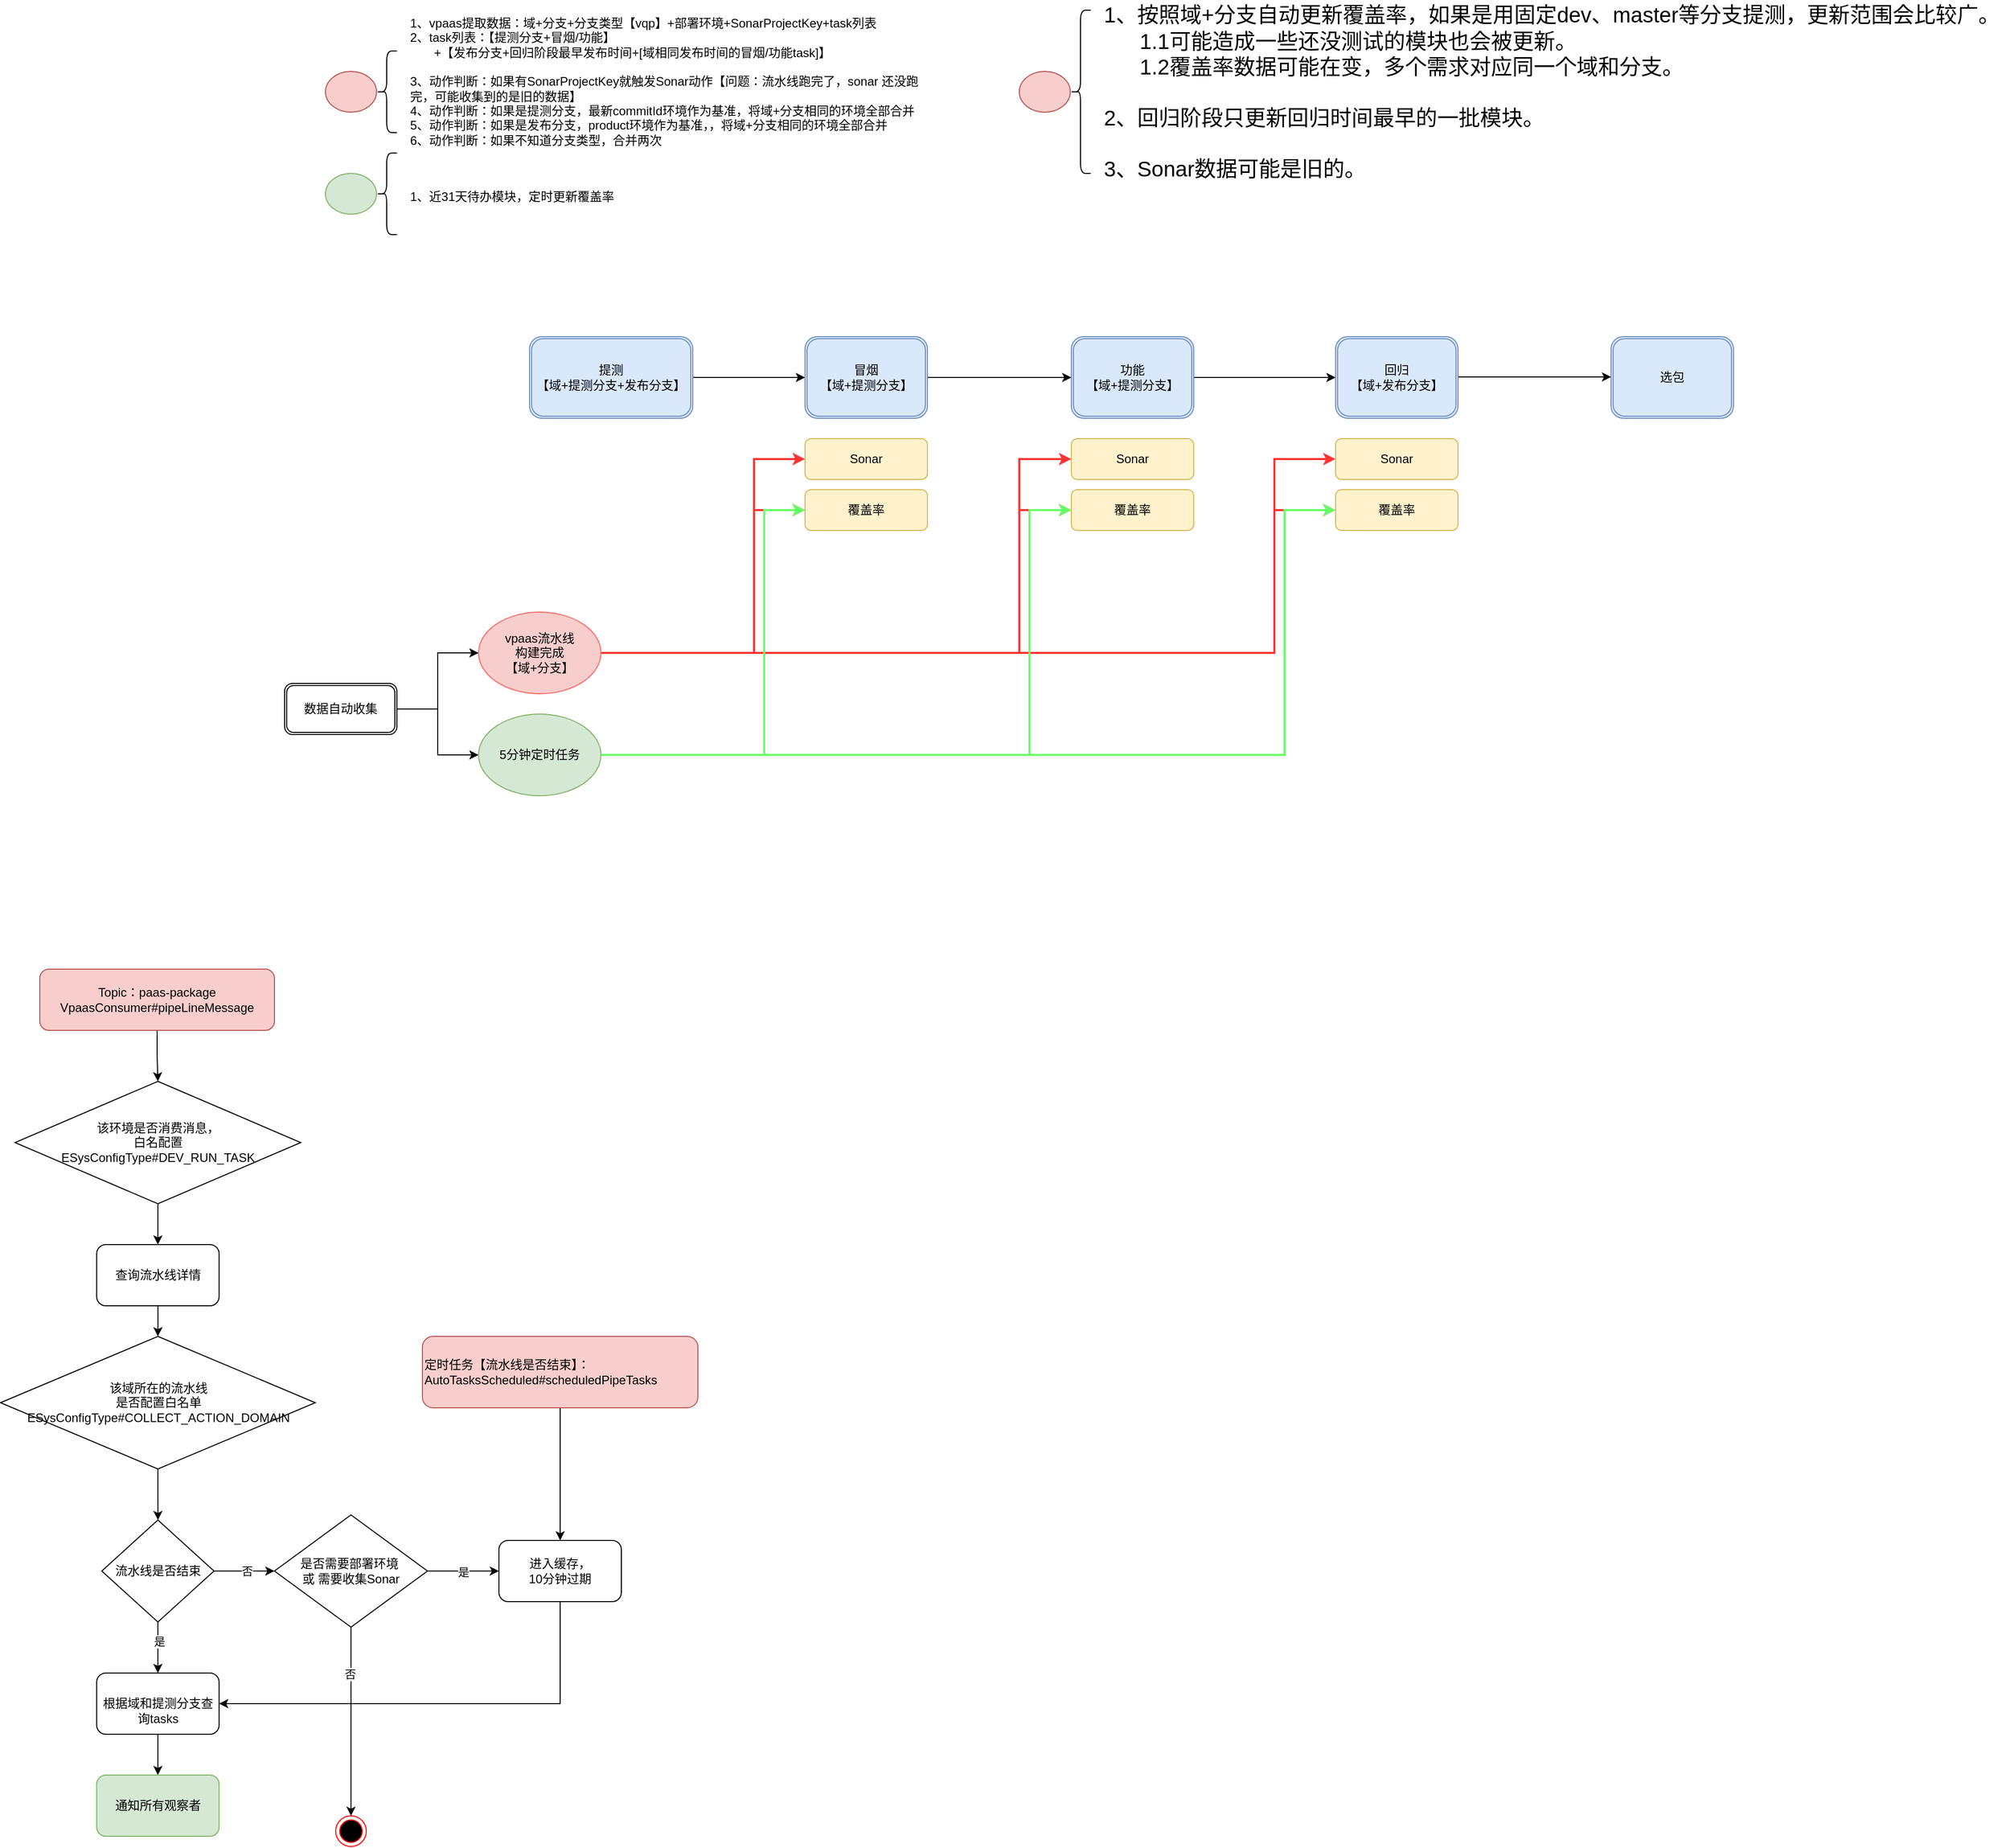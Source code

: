 <mxfile version="24.7.12">
  <diagram name="第 1 页" id="VxHALeBs2BCOJVHT1nt_">
    <mxGraphModel dx="3088" dy="746" grid="1" gridSize="10" guides="1" tooltips="1" connect="1" arrows="1" fold="1" page="1" pageScale="1" pageWidth="1654" pageHeight="1169" math="0" shadow="0">
      <root>
        <mxCell id="0" />
        <mxCell id="1" parent="0" />
        <mxCell id="tMMxIuNE6PGJ_qNbsWa4-6" style="edgeStyle=orthogonalEdgeStyle;rounded=0;orthogonalLoop=1;jettySize=auto;html=1;exitX=1;exitY=0.5;exitDx=0;exitDy=0;entryX=0;entryY=0.5;entryDx=0;entryDy=0;" parent="1" source="tMMxIuNE6PGJ_qNbsWa4-1" target="tMMxIuNE6PGJ_qNbsWa4-2" edge="1">
          <mxGeometry relative="1" as="geometry" />
        </mxCell>
        <mxCell id="tMMxIuNE6PGJ_qNbsWa4-1" value="提测&lt;div&gt;【域+提测分支+发布分支】&lt;/div&gt;" style="shape=ext;double=1;rounded=1;whiteSpace=wrap;html=1;fillColor=#dae8fc;strokeColor=#6c8ebf;" parent="1" vertex="1">
          <mxGeometry x="-440" y="420" width="160" height="80" as="geometry" />
        </mxCell>
        <mxCell id="tMMxIuNE6PGJ_qNbsWa4-7" style="edgeStyle=orthogonalEdgeStyle;rounded=0;orthogonalLoop=1;jettySize=auto;html=1;exitX=1;exitY=0.5;exitDx=0;exitDy=0;entryX=0;entryY=0.5;entryDx=0;entryDy=0;" parent="1" source="tMMxIuNE6PGJ_qNbsWa4-2" target="tMMxIuNE6PGJ_qNbsWa4-3" edge="1">
          <mxGeometry relative="1" as="geometry" />
        </mxCell>
        <mxCell id="tMMxIuNE6PGJ_qNbsWa4-2" value="冒烟&lt;div&gt;【域+提测分支】&lt;/div&gt;" style="shape=ext;double=1;rounded=1;whiteSpace=wrap;html=1;fillColor=#dae8fc;strokeColor=#6c8ebf;" parent="1" vertex="1">
          <mxGeometry x="-170" y="420" width="120" height="80" as="geometry" />
        </mxCell>
        <mxCell id="tMMxIuNE6PGJ_qNbsWa4-8" style="edgeStyle=orthogonalEdgeStyle;rounded=0;orthogonalLoop=1;jettySize=auto;html=1;exitX=1;exitY=0.5;exitDx=0;exitDy=0;entryX=0;entryY=0.5;entryDx=0;entryDy=0;" parent="1" source="tMMxIuNE6PGJ_qNbsWa4-3" target="tMMxIuNE6PGJ_qNbsWa4-4" edge="1">
          <mxGeometry relative="1" as="geometry" />
        </mxCell>
        <mxCell id="tMMxIuNE6PGJ_qNbsWa4-3" value="功能&lt;div&gt;【域+提测分支】&lt;/div&gt;" style="shape=ext;double=1;rounded=1;whiteSpace=wrap;html=1;fillColor=#dae8fc;strokeColor=#6c8ebf;" parent="1" vertex="1">
          <mxGeometry x="91" y="420" width="120" height="80" as="geometry" />
        </mxCell>
        <mxCell id="tMMxIuNE6PGJ_qNbsWa4-9" style="edgeStyle=orthogonalEdgeStyle;rounded=0;orthogonalLoop=1;jettySize=auto;html=1;exitX=1;exitY=0.5;exitDx=0;exitDy=0;entryX=0;entryY=0.5;entryDx=0;entryDy=0;" parent="1" edge="1">
          <mxGeometry relative="1" as="geometry">
            <mxPoint x="470" y="459.5" as="sourcePoint" />
            <mxPoint x="620" y="459.5" as="targetPoint" />
          </mxGeometry>
        </mxCell>
        <mxCell id="tMMxIuNE6PGJ_qNbsWa4-4" value="回归&lt;div&gt;【域+发布分支】&lt;/div&gt;" style="shape=ext;double=1;rounded=1;whiteSpace=wrap;html=1;fillColor=#dae8fc;strokeColor=#6c8ebf;" parent="1" vertex="1">
          <mxGeometry x="350" y="420" width="120" height="80" as="geometry" />
        </mxCell>
        <mxCell id="tMMxIuNE6PGJ_qNbsWa4-5" value="选包" style="shape=ext;double=1;rounded=1;whiteSpace=wrap;html=1;fillColor=#dae8fc;strokeColor=#6c8ebf;" parent="1" vertex="1">
          <mxGeometry x="620" y="420" width="120" height="80" as="geometry" />
        </mxCell>
        <mxCell id="cPDUq427SXMiCiDInlh4-6" style="edgeStyle=orthogonalEdgeStyle;rounded=0;orthogonalLoop=1;jettySize=auto;html=1;entryX=0;entryY=0.5;entryDx=0;entryDy=0;strokeColor=#FF3333;strokeWidth=2;" parent="1" source="tMMxIuNE6PGJ_qNbsWa4-11" target="tMMxIuNE6PGJ_qNbsWa4-25" edge="1">
          <mxGeometry relative="1" as="geometry">
            <Array as="points">
              <mxPoint x="-220" y="730" />
              <mxPoint x="-220" y="540" />
            </Array>
          </mxGeometry>
        </mxCell>
        <mxCell id="cPDUq427SXMiCiDInlh4-8" style="edgeStyle=orthogonalEdgeStyle;rounded=0;orthogonalLoop=1;jettySize=auto;html=1;entryX=0;entryY=0.5;entryDx=0;entryDy=0;strokeColor=#FF3333;strokeWidth=2;" parent="1" source="tMMxIuNE6PGJ_qNbsWa4-11" target="tMMxIuNE6PGJ_qNbsWa4-24" edge="1">
          <mxGeometry relative="1" as="geometry">
            <Array as="points">
              <mxPoint x="-220" y="730" />
              <mxPoint x="-220" y="590" />
            </Array>
          </mxGeometry>
        </mxCell>
        <mxCell id="cPDUq427SXMiCiDInlh4-9" style="edgeStyle=orthogonalEdgeStyle;rounded=0;orthogonalLoop=1;jettySize=auto;html=1;entryX=0;entryY=0.5;entryDx=0;entryDy=0;strokeWidth=2;strokeColor=#FF3333;" parent="1" source="tMMxIuNE6PGJ_qNbsWa4-11" target="cPDUq427SXMiCiDInlh4-2" edge="1">
          <mxGeometry relative="1" as="geometry">
            <mxPoint x="10" y="700" as="targetPoint" />
            <Array as="points">
              <mxPoint x="40" y="730" />
              <mxPoint x="40" y="540" />
            </Array>
          </mxGeometry>
        </mxCell>
        <mxCell id="cPDUq427SXMiCiDInlh4-10" style="edgeStyle=orthogonalEdgeStyle;rounded=0;orthogonalLoop=1;jettySize=auto;html=1;entryX=0;entryY=0.5;entryDx=0;entryDy=0;strokeWidth=2;strokeColor=#FF3333;" parent="1" source="tMMxIuNE6PGJ_qNbsWa4-11" target="cPDUq427SXMiCiDInlh4-1" edge="1">
          <mxGeometry relative="1" as="geometry">
            <Array as="points">
              <mxPoint x="40" y="730" />
              <mxPoint x="40" y="590" />
            </Array>
          </mxGeometry>
        </mxCell>
        <mxCell id="cPDUq427SXMiCiDInlh4-11" style="edgeStyle=orthogonalEdgeStyle;rounded=0;orthogonalLoop=1;jettySize=auto;html=1;entryX=0;entryY=0.5;entryDx=0;entryDy=0;strokeColor=#FF3333;strokeWidth=2;" parent="1" source="tMMxIuNE6PGJ_qNbsWa4-11" target="cPDUq427SXMiCiDInlh4-4" edge="1">
          <mxGeometry relative="1" as="geometry">
            <Array as="points">
              <mxPoint x="290" y="730" />
              <mxPoint x="290" y="540" />
            </Array>
          </mxGeometry>
        </mxCell>
        <mxCell id="cPDUq427SXMiCiDInlh4-12" style="edgeStyle=orthogonalEdgeStyle;rounded=0;orthogonalLoop=1;jettySize=auto;html=1;entryX=0;entryY=0.5;entryDx=0;entryDy=0;strokeColor=#FF3333;strokeWidth=2;" parent="1" source="tMMxIuNE6PGJ_qNbsWa4-11" target="cPDUq427SXMiCiDInlh4-3" edge="1">
          <mxGeometry relative="1" as="geometry">
            <Array as="points">
              <mxPoint x="290" y="730" />
              <mxPoint x="290" y="590" />
            </Array>
          </mxGeometry>
        </mxCell>
        <mxCell id="tMMxIuNE6PGJ_qNbsWa4-11" value="vpaas流水线&lt;div&gt;构建完成&lt;/div&gt;&lt;div&gt;【域+分支】&lt;/div&gt;" style="ellipse;whiteSpace=wrap;html=1;fillColor=#f8cecc;strokeColor=#FF6666;" parent="1" vertex="1">
          <mxGeometry x="-490" y="690" width="120" height="80" as="geometry" />
        </mxCell>
        <mxCell id="tMMxIuNE6PGJ_qNbsWa4-24" value="覆盖率" style="rounded=1;whiteSpace=wrap;html=1;fillColor=#fff2cc;strokeColor=#d6b656;" parent="1" vertex="1">
          <mxGeometry x="-170" y="570" width="120" height="40" as="geometry" />
        </mxCell>
        <mxCell id="tMMxIuNE6PGJ_qNbsWa4-25" value="Sonar" style="rounded=1;whiteSpace=wrap;html=1;fillColor=#fff2cc;strokeColor=#d6b656;" parent="1" vertex="1">
          <mxGeometry x="-170" y="520" width="120" height="40" as="geometry" />
        </mxCell>
        <mxCell id="cPDUq427SXMiCiDInlh4-1" value="覆盖率" style="rounded=1;whiteSpace=wrap;html=1;fillColor=#fff2cc;strokeColor=#d6b656;" parent="1" vertex="1">
          <mxGeometry x="91" y="570" width="120" height="40" as="geometry" />
        </mxCell>
        <mxCell id="cPDUq427SXMiCiDInlh4-2" value="Sonar" style="rounded=1;whiteSpace=wrap;html=1;fillColor=#fff2cc;strokeColor=#d6b656;" parent="1" vertex="1">
          <mxGeometry x="91" y="520" width="120" height="40" as="geometry" />
        </mxCell>
        <mxCell id="cPDUq427SXMiCiDInlh4-3" value="覆盖率" style="rounded=1;whiteSpace=wrap;html=1;fillColor=#fff2cc;strokeColor=#d6b656;" parent="1" vertex="1">
          <mxGeometry x="350" y="570" width="120" height="40" as="geometry" />
        </mxCell>
        <mxCell id="cPDUq427SXMiCiDInlh4-4" value="Sonar" style="rounded=1;whiteSpace=wrap;html=1;fillColor=#fff2cc;strokeColor=#d6b656;" parent="1" vertex="1">
          <mxGeometry x="350" y="520" width="120" height="40" as="geometry" />
        </mxCell>
        <mxCell id="cPDUq427SXMiCiDInlh4-14" style="edgeStyle=orthogonalEdgeStyle;rounded=0;orthogonalLoop=1;jettySize=auto;html=1;entryX=0;entryY=0.5;entryDx=0;entryDy=0;strokeWidth=2;strokeColor=#66FF66;" parent="1" source="cPDUq427SXMiCiDInlh4-13" target="tMMxIuNE6PGJ_qNbsWa4-24" edge="1">
          <mxGeometry relative="1" as="geometry">
            <Array as="points">
              <mxPoint x="-210" y="830" />
              <mxPoint x="-210" y="590" />
            </Array>
          </mxGeometry>
        </mxCell>
        <mxCell id="cPDUq427SXMiCiDInlh4-15" style="edgeStyle=orthogonalEdgeStyle;rounded=0;orthogonalLoop=1;jettySize=auto;html=1;entryX=0;entryY=0.5;entryDx=0;entryDy=0;strokeWidth=2;strokeColor=#66FF66;" parent="1" source="cPDUq427SXMiCiDInlh4-13" target="cPDUq427SXMiCiDInlh4-1" edge="1">
          <mxGeometry relative="1" as="geometry">
            <Array as="points">
              <mxPoint x="50" y="830" />
              <mxPoint x="50" y="590" />
            </Array>
          </mxGeometry>
        </mxCell>
        <mxCell id="cPDUq427SXMiCiDInlh4-16" style="edgeStyle=orthogonalEdgeStyle;rounded=0;orthogonalLoop=1;jettySize=auto;html=1;entryX=0;entryY=0.5;entryDx=0;entryDy=0;strokeColor=#66FF66;strokeWidth=2;" parent="1" source="cPDUq427SXMiCiDInlh4-13" target="cPDUq427SXMiCiDInlh4-3" edge="1">
          <mxGeometry relative="1" as="geometry">
            <Array as="points">
              <mxPoint x="300" y="830" />
              <mxPoint x="300" y="590" />
            </Array>
          </mxGeometry>
        </mxCell>
        <mxCell id="cPDUq427SXMiCiDInlh4-13" value="5分钟定时任务" style="ellipse;whiteSpace=wrap;html=1;fillColor=#d5e8d4;strokeColor=#82b366;" parent="1" vertex="1">
          <mxGeometry x="-490" y="790" width="120" height="80" as="geometry" />
        </mxCell>
        <mxCell id="cPDUq427SXMiCiDInlh4-18" style="edgeStyle=orthogonalEdgeStyle;rounded=0;orthogonalLoop=1;jettySize=auto;html=1;entryX=0;entryY=0.5;entryDx=0;entryDy=0;" parent="1" source="cPDUq427SXMiCiDInlh4-17" target="tMMxIuNE6PGJ_qNbsWa4-11" edge="1">
          <mxGeometry relative="1" as="geometry" />
        </mxCell>
        <mxCell id="cPDUq427SXMiCiDInlh4-19" style="edgeStyle=orthogonalEdgeStyle;rounded=0;orthogonalLoop=1;jettySize=auto;html=1;entryX=0;entryY=0.5;entryDx=0;entryDy=0;" parent="1" source="cPDUq427SXMiCiDInlh4-17" target="cPDUq427SXMiCiDInlh4-13" edge="1">
          <mxGeometry relative="1" as="geometry" />
        </mxCell>
        <mxCell id="cPDUq427SXMiCiDInlh4-17" value="数据自动收集" style="shape=ext;double=1;rounded=1;whiteSpace=wrap;html=1;" parent="1" vertex="1">
          <mxGeometry x="-680" y="760" width="110" height="50" as="geometry" />
        </mxCell>
        <mxCell id="cPDUq427SXMiCiDInlh4-20" value="" style="ellipse;whiteSpace=wrap;html=1;fillColor=#f8cecc;strokeColor=#b85450;" parent="1" vertex="1">
          <mxGeometry x="-640" y="160" width="50" height="40" as="geometry" />
        </mxCell>
        <mxCell id="cPDUq427SXMiCiDInlh4-21" value="" style="shape=curlyBracket;whiteSpace=wrap;html=1;rounded=1;labelPosition=left;verticalLabelPosition=middle;align=right;verticalAlign=middle;" parent="1" vertex="1">
          <mxGeometry x="-590" y="140" width="20" height="80" as="geometry" />
        </mxCell>
        <mxCell id="cPDUq427SXMiCiDInlh4-22" value="1、vpaas提取数据：域+分支+分支类型【vqp】+部署环境+SonarProjectKey+task列表&lt;div&gt;2、task列表：【提测分支+冒烟/功能】&lt;/div&gt;&lt;div&gt;&amp;nbsp; &amp;nbsp; &amp;nbsp; &amp;nbsp;+【发布分支+回归阶段最早发布时间+[域相同发布时间的冒烟/功能task]】&lt;/div&gt;&lt;div&gt;&lt;br&gt;&lt;/div&gt;&lt;div&gt;3、动作判断：如果有SonarProjectKey就触发Sonar动作【问题：流水线跑完了，sonar 还没跑完，可能收集到的是旧的数据】&lt;/div&gt;&lt;div&gt;4、动作判断：如果是提测分支，最新commitId环境作为基准，将域+分支相同的环境全部合并&lt;/div&gt;&lt;div&gt;5、动作判断：如果是发布分支，product环境作为基准，&lt;span style=&quot;background-color: initial;&quot;&gt;，将域+分支相同的环境全部合并&lt;/span&gt;&lt;/div&gt;&lt;div&gt;&lt;span style=&quot;background-color: initial;&quot;&gt;6、动作判断：如果不知道分支类型，合并两次&lt;/span&gt;&lt;/div&gt;" style="text;html=1;align=left;verticalAlign=middle;whiteSpace=wrap;rounded=0;" parent="1" vertex="1">
          <mxGeometry x="-559" y="110" width="519" height="120" as="geometry" />
        </mxCell>
        <mxCell id="cPDUq427SXMiCiDInlh4-23" value="" style="ellipse;whiteSpace=wrap;html=1;fillColor=#d5e8d4;strokeColor=#82b366;" parent="1" vertex="1">
          <mxGeometry x="-640" y="260" width="50" height="40" as="geometry" />
        </mxCell>
        <mxCell id="cPDUq427SXMiCiDInlh4-24" value="" style="shape=curlyBracket;whiteSpace=wrap;html=1;rounded=1;labelPosition=left;verticalLabelPosition=middle;align=right;verticalAlign=middle;" parent="1" vertex="1">
          <mxGeometry x="-590" y="240" width="20" height="80" as="geometry" />
        </mxCell>
        <mxCell id="cPDUq427SXMiCiDInlh4-25" value="&lt;br&gt;&lt;div&gt;1、近31天待办模块，定时更新覆盖率&lt;/div&gt;" style="text;html=1;align=left;verticalAlign=middle;whiteSpace=wrap;rounded=0;" parent="1" vertex="1">
          <mxGeometry x="-559" y="240" width="479" height="70" as="geometry" />
        </mxCell>
        <mxCell id="cPDUq427SXMiCiDInlh4-26" value="" style="ellipse;whiteSpace=wrap;html=1;fillColor=#f8cecc;strokeColor=#b85450;" parent="1" vertex="1">
          <mxGeometry x="40" y="160" width="50" height="40" as="geometry" />
        </mxCell>
        <mxCell id="cPDUq427SXMiCiDInlh4-27" value="" style="shape=curlyBracket;whiteSpace=wrap;html=1;rounded=1;labelPosition=left;verticalLabelPosition=middle;align=right;verticalAlign=middle;" parent="1" vertex="1">
          <mxGeometry x="90" y="100" width="20" height="160" as="geometry" />
        </mxCell>
        <mxCell id="cPDUq427SXMiCiDInlh4-28" value="&lt;font style=&quot;font-size: 21px;&quot;&gt;1、按照域+分支自动更新覆盖率，如果是用固定dev、master等分支提测，更新范围会比较广。&lt;/font&gt;&lt;div style=&quot;font-size: 21px;&quot;&gt;&lt;font style=&quot;font-size: 21px;&quot;&gt;&amp;nbsp; &amp;nbsp; &amp;nbsp; 1.1可能造成一些还没测试的模块也会被更新。&lt;/font&gt;&lt;/div&gt;&lt;div style=&quot;font-size: 21px;&quot;&gt;&lt;font style=&quot;font-size: 21px;&quot;&gt;&amp;nbsp; &amp;nbsp; &amp;nbsp; 1.2覆盖率数据可能在变，多个需求对应同一个域和分支。&lt;br&gt;&lt;/font&gt;&lt;div&gt;&lt;font style=&quot;font-size: 21px;&quot;&gt;&lt;br&gt;&lt;/font&gt;&lt;/div&gt;&lt;div&gt;&lt;font style=&quot;font-size: 21px;&quot;&gt;2、回归阶段只更新回归时间最早的一批模块。&lt;/font&gt;&lt;/div&gt;&lt;div&gt;&lt;font style=&quot;font-size: 21px;&quot;&gt;&lt;br&gt;&lt;/font&gt;&lt;/div&gt;&lt;/div&gt;&lt;div style=&quot;font-size: 21px;&quot;&gt;&lt;font style=&quot;font-size: 21px;&quot;&gt;3、Sonar数据可能是旧的。&lt;/font&gt;&lt;/div&gt;" style="text;html=1;align=left;verticalAlign=middle;whiteSpace=wrap;rounded=0;" parent="1" vertex="1">
          <mxGeometry x="121" y="90" width="889" height="180" as="geometry" />
        </mxCell>
        <mxCell id="-n-mYaJxRUFdaAe6cYOS-5" style="edgeStyle=orthogonalEdgeStyle;rounded=0;orthogonalLoop=1;jettySize=auto;html=1;entryX=0.5;entryY=0;entryDx=0;entryDy=0;" edge="1" parent="1" source="-n-mYaJxRUFdaAe6cYOS-1" target="-n-mYaJxRUFdaAe6cYOS-2">
          <mxGeometry relative="1" as="geometry" />
        </mxCell>
        <mxCell id="-n-mYaJxRUFdaAe6cYOS-1" value="&lt;div&gt;Topic：paas-package&lt;/div&gt;VpaasConsumer#pipeLineMessage" style="rounded=1;whiteSpace=wrap;html=1;fillColor=#f8cecc;strokeColor=#b85450;" vertex="1" parent="1">
          <mxGeometry x="-920" y="1040" width="230" height="60" as="geometry" />
        </mxCell>
        <mxCell id="-n-mYaJxRUFdaAe6cYOS-6" style="edgeStyle=orthogonalEdgeStyle;rounded=0;orthogonalLoop=1;jettySize=auto;html=1;" edge="1" parent="1" source="-n-mYaJxRUFdaAe6cYOS-2" target="-n-mYaJxRUFdaAe6cYOS-4">
          <mxGeometry relative="1" as="geometry" />
        </mxCell>
        <mxCell id="-n-mYaJxRUFdaAe6cYOS-2" value="该环境是否消费消息，&lt;div&gt;白名配置&lt;/div&gt;&lt;div&gt;&lt;span style=&quot;background-color: initial;&quot;&gt;ESysConfigType#DEV_RUN_TASK&lt;/span&gt;&lt;/div&gt;" style="rhombus;whiteSpace=wrap;html=1;" vertex="1" parent="1">
          <mxGeometry x="-944.25" y="1150" width="280" height="120" as="geometry" />
        </mxCell>
        <mxCell id="-n-mYaJxRUFdaAe6cYOS-12" style="edgeStyle=orthogonalEdgeStyle;rounded=0;orthogonalLoop=1;jettySize=auto;html=1;" edge="1" parent="1" source="-n-mYaJxRUFdaAe6cYOS-3" target="-n-mYaJxRUFdaAe6cYOS-8">
          <mxGeometry relative="1" as="geometry" />
        </mxCell>
        <mxCell id="-n-mYaJxRUFdaAe6cYOS-3" value="该域所在的流水线&lt;div&gt;是否配置白名单&lt;/div&gt;&lt;div&gt;&lt;span style=&quot;background-color: initial;&quot;&gt;ESysConfigType#COLLECT_ACTION_DOMAIN&lt;/span&gt;&lt;br&gt;&lt;/div&gt;" style="rhombus;whiteSpace=wrap;html=1;" vertex="1" parent="1">
          <mxGeometry x="-958.5" y="1400" width="308.5" height="130" as="geometry" />
        </mxCell>
        <mxCell id="-n-mYaJxRUFdaAe6cYOS-7" style="edgeStyle=orthogonalEdgeStyle;rounded=0;orthogonalLoop=1;jettySize=auto;html=1;entryX=0.5;entryY=0;entryDx=0;entryDy=0;" edge="1" parent="1" source="-n-mYaJxRUFdaAe6cYOS-4" target="-n-mYaJxRUFdaAe6cYOS-3">
          <mxGeometry relative="1" as="geometry" />
        </mxCell>
        <mxCell id="-n-mYaJxRUFdaAe6cYOS-4" value="&lt;div&gt;查询流水线详情&lt;/div&gt;" style="rounded=1;whiteSpace=wrap;html=1;" vertex="1" parent="1">
          <mxGeometry x="-864.25" y="1310" width="120" height="60" as="geometry" />
        </mxCell>
        <mxCell id="-n-mYaJxRUFdaAe6cYOS-21" style="edgeStyle=orthogonalEdgeStyle;rounded=0;orthogonalLoop=1;jettySize=auto;html=1;entryX=0;entryY=0.5;entryDx=0;entryDy=0;" edge="1" parent="1" source="-n-mYaJxRUFdaAe6cYOS-8" target="-n-mYaJxRUFdaAe6cYOS-9">
          <mxGeometry relative="1" as="geometry" />
        </mxCell>
        <mxCell id="-n-mYaJxRUFdaAe6cYOS-22" value="否" style="edgeLabel;html=1;align=center;verticalAlign=middle;resizable=0;points=[];" vertex="1" connectable="0" parent="-n-mYaJxRUFdaAe6cYOS-21">
          <mxGeometry x="0.055" relative="1" as="geometry">
            <mxPoint as="offset" />
          </mxGeometry>
        </mxCell>
        <mxCell id="-n-mYaJxRUFdaAe6cYOS-23" style="edgeStyle=orthogonalEdgeStyle;rounded=0;orthogonalLoop=1;jettySize=auto;html=1;entryX=0.5;entryY=0;entryDx=0;entryDy=0;" edge="1" parent="1" source="-n-mYaJxRUFdaAe6cYOS-8" target="-n-mYaJxRUFdaAe6cYOS-10">
          <mxGeometry relative="1" as="geometry" />
        </mxCell>
        <mxCell id="-n-mYaJxRUFdaAe6cYOS-24" value="是" style="edgeLabel;html=1;align=center;verticalAlign=middle;resizable=0;points=[];" vertex="1" connectable="0" parent="-n-mYaJxRUFdaAe6cYOS-23">
          <mxGeometry x="-0.261" y="1" relative="1" as="geometry">
            <mxPoint as="offset" />
          </mxGeometry>
        </mxCell>
        <mxCell id="-n-mYaJxRUFdaAe6cYOS-8" value="流水线是否结束" style="rhombus;whiteSpace=wrap;html=1;" vertex="1" parent="1">
          <mxGeometry x="-859.25" y="1580" width="110" height="100" as="geometry" />
        </mxCell>
        <mxCell id="-n-mYaJxRUFdaAe6cYOS-25" style="edgeStyle=orthogonalEdgeStyle;rounded=0;orthogonalLoop=1;jettySize=auto;html=1;" edge="1" parent="1" source="-n-mYaJxRUFdaAe6cYOS-9" target="-n-mYaJxRUFdaAe6cYOS-17">
          <mxGeometry relative="1" as="geometry" />
        </mxCell>
        <mxCell id="-n-mYaJxRUFdaAe6cYOS-26" value="否" style="edgeLabel;html=1;align=center;verticalAlign=middle;resizable=0;points=[];" vertex="1" connectable="0" parent="-n-mYaJxRUFdaAe6cYOS-25">
          <mxGeometry x="-0.507" y="-1" relative="1" as="geometry">
            <mxPoint as="offset" />
          </mxGeometry>
        </mxCell>
        <mxCell id="-n-mYaJxRUFdaAe6cYOS-28" style="edgeStyle=orthogonalEdgeStyle;rounded=0;orthogonalLoop=1;jettySize=auto;html=1;entryX=0;entryY=0.5;entryDx=0;entryDy=0;" edge="1" parent="1" source="-n-mYaJxRUFdaAe6cYOS-9" target="-n-mYaJxRUFdaAe6cYOS-27">
          <mxGeometry relative="1" as="geometry" />
        </mxCell>
        <mxCell id="-n-mYaJxRUFdaAe6cYOS-29" value="是" style="edgeLabel;html=1;align=center;verticalAlign=middle;resizable=0;points=[];" vertex="1" connectable="0" parent="-n-mYaJxRUFdaAe6cYOS-28">
          <mxGeometry y="-1" relative="1" as="geometry">
            <mxPoint as="offset" />
          </mxGeometry>
        </mxCell>
        <mxCell id="-n-mYaJxRUFdaAe6cYOS-9" value="是否需要部署环境&amp;nbsp;&lt;div&gt;或 需要收集Sonar&lt;/div&gt;" style="rhombus;whiteSpace=wrap;html=1;" vertex="1" parent="1">
          <mxGeometry x="-690" y="1575" width="150" height="110" as="geometry" />
        </mxCell>
        <mxCell id="-n-mYaJxRUFdaAe6cYOS-15" style="edgeStyle=orthogonalEdgeStyle;rounded=0;orthogonalLoop=1;jettySize=auto;html=1;entryX=0.5;entryY=0;entryDx=0;entryDy=0;" edge="1" parent="1" source="-n-mYaJxRUFdaAe6cYOS-10" target="-n-mYaJxRUFdaAe6cYOS-11">
          <mxGeometry relative="1" as="geometry" />
        </mxCell>
        <mxCell id="-n-mYaJxRUFdaAe6cYOS-10" value="&lt;br&gt;&lt;div&gt;根据域和提测分支查询tasks&lt;/div&gt;" style="rounded=1;whiteSpace=wrap;html=1;" vertex="1" parent="1">
          <mxGeometry x="-864.25" y="1730" width="120" height="60" as="geometry" />
        </mxCell>
        <mxCell id="-n-mYaJxRUFdaAe6cYOS-11" value="通知所有观察者" style="rounded=1;whiteSpace=wrap;html=1;fillColor=#d5e8d4;strokeColor=#82b366;" vertex="1" parent="1">
          <mxGeometry x="-864.25" y="1830" width="120" height="60" as="geometry" />
        </mxCell>
        <mxCell id="-n-mYaJxRUFdaAe6cYOS-17" value="" style="ellipse;html=1;shape=endState;fillColor=#000000;strokeColor=#ff0000;" vertex="1" parent="1">
          <mxGeometry x="-630" y="1870" width="30" height="30" as="geometry" />
        </mxCell>
        <mxCell id="-n-mYaJxRUFdaAe6cYOS-33" style="edgeStyle=orthogonalEdgeStyle;rounded=0;orthogonalLoop=1;jettySize=auto;html=1;entryX=1;entryY=0.5;entryDx=0;entryDy=0;" edge="1" parent="1" source="-n-mYaJxRUFdaAe6cYOS-27" target="-n-mYaJxRUFdaAe6cYOS-10">
          <mxGeometry relative="1" as="geometry">
            <Array as="points">
              <mxPoint x="-410" y="1760" />
            </Array>
          </mxGeometry>
        </mxCell>
        <mxCell id="-n-mYaJxRUFdaAe6cYOS-27" value="进入缓存，&lt;div&gt;10分钟过期&lt;/div&gt;" style="rounded=1;whiteSpace=wrap;html=1;" vertex="1" parent="1">
          <mxGeometry x="-470" y="1600" width="120" height="60" as="geometry" />
        </mxCell>
        <mxCell id="-n-mYaJxRUFdaAe6cYOS-32" style="edgeStyle=orthogonalEdgeStyle;rounded=0;orthogonalLoop=1;jettySize=auto;html=1;entryX=0.5;entryY=0;entryDx=0;entryDy=0;" edge="1" parent="1" source="-n-mYaJxRUFdaAe6cYOS-31" target="-n-mYaJxRUFdaAe6cYOS-27">
          <mxGeometry relative="1" as="geometry" />
        </mxCell>
        <mxCell id="-n-mYaJxRUFdaAe6cYOS-31" value="定时任务【流水线是否结束】：&lt;div&gt;AutoTasksScheduled#scheduledPipeTasks&lt;/div&gt;" style="rounded=1;whiteSpace=wrap;html=1;align=left;fillColor=#f8cecc;strokeColor=#b85450;" vertex="1" parent="1">
          <mxGeometry x="-545" y="1400" width="270" height="70" as="geometry" />
        </mxCell>
      </root>
    </mxGraphModel>
  </diagram>
</mxfile>
